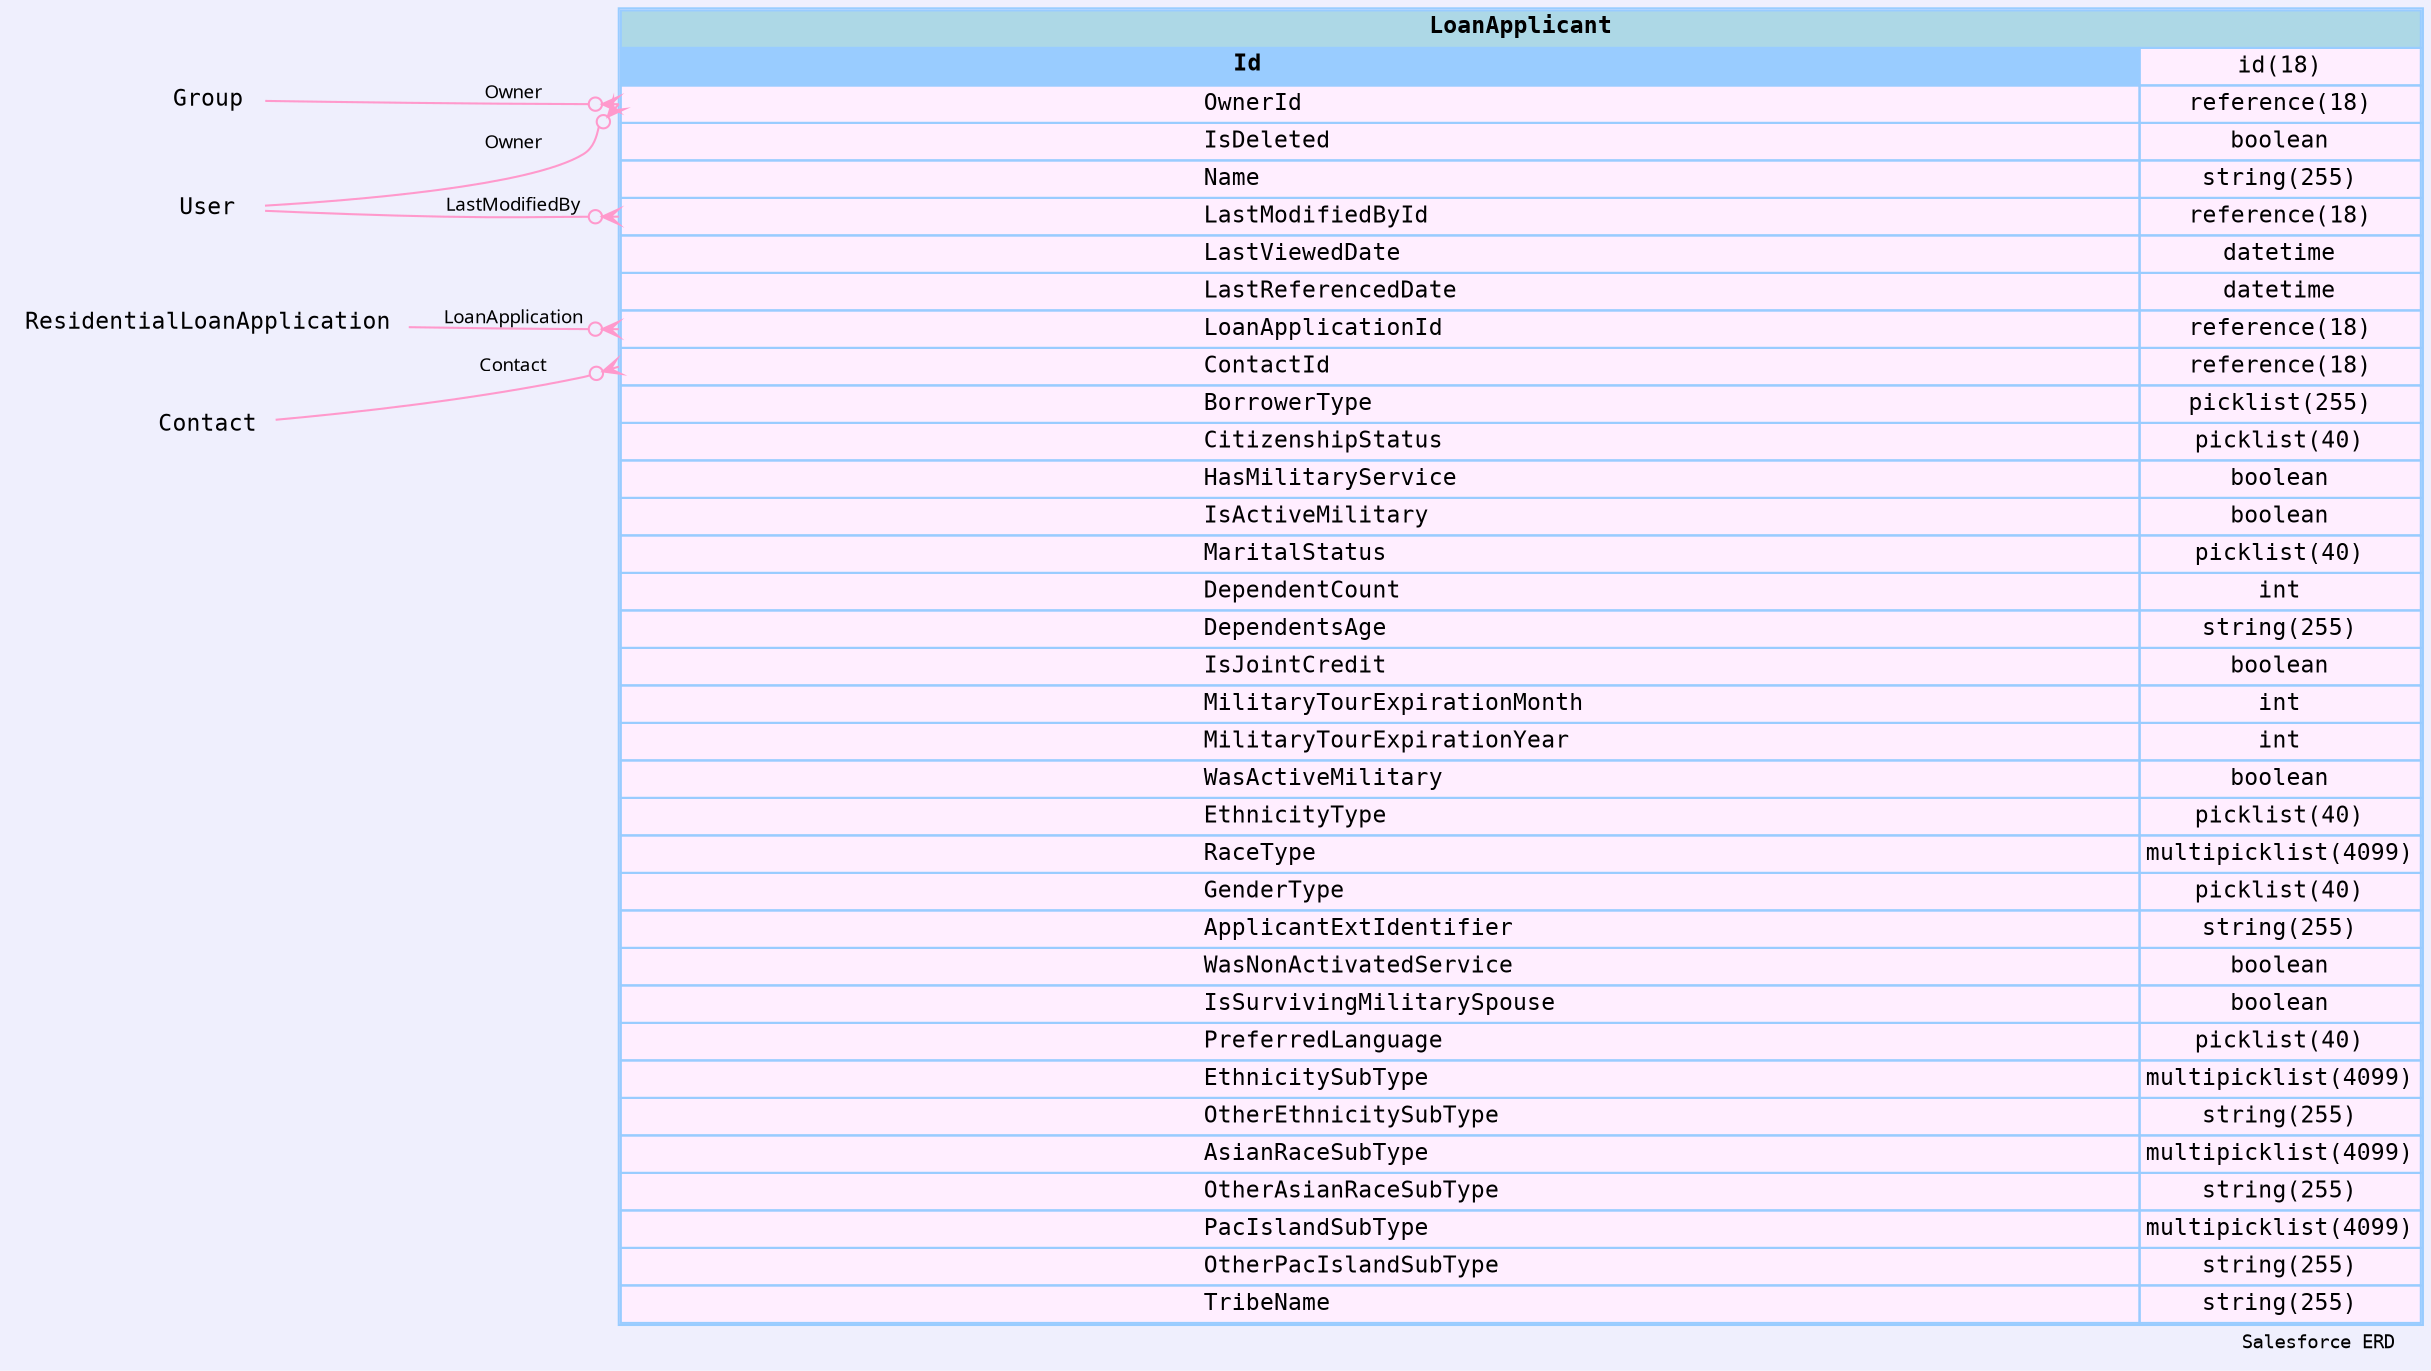 
        digraph "Salesforce+ ERD" {  
            graph [  
              rankdir="RL"  
              bgcolor="#efeffd"  
              label="Salesforce ERD "  
              labeljust="r"  
              nodesep="0.18"  
              ranksep="0.46"        
              fontname="Courier"  
              fontsize="9"  
            ];  
            node [  
              fontname="Courier"  
              fontsize="11"  
              shape="plaintext"  
              color="#99ccff"  
            ];  
            edge [ arrowsize="0.8"   ];
        
            LoanApplicant [shape=none, margin=0, label=<
                <table border="1" cellborder="1" cellspacing="0" bgcolor="#ffeeff" >   
                  <tr><td colspan="3" bgcolor="lightblue"><b>LoanApplicant</b></td></tr>
             <tr>
                                        <td  bgcolor="#99ccff" port="Id" align="left">
                                           <b>Id</b>
                                        </td><td>id(18)</td></tr> <tr>
                                         <td port="OwnerId" align="left">
                                         OwnerId
                                       </td><td>reference(18)</td></tr> <tr>
                                         <td port="IsDeleted" align="left">
                                         IsDeleted
                                       </td><td>boolean</td></tr> <tr>
                                         <td port="Name" align="left">
                                         Name
                                       </td><td>string(255)</td></tr> <tr>
                                         <td port="LastModifiedById" align="left">
                                         LastModifiedById
                                       </td><td>reference(18)</td></tr> <tr>
                                         <td port="LastViewedDate" align="left">
                                         LastViewedDate
                                       </td><td>datetime</td></tr> <tr>
                                         <td port="LastReferencedDate" align="left">
                                         LastReferencedDate
                                       </td><td>datetime</td></tr> <tr>
                                         <td port="LoanApplicationId" align="left">
                                         LoanApplicationId
                                       </td><td>reference(18)</td></tr> <tr>
                                         <td port="ContactId" align="left">
                                         ContactId
                                       </td><td>reference(18)</td></tr> <tr>
                                         <td port="BorrowerType" align="left">
                                         BorrowerType
                                       </td><td>picklist(255)</td></tr> <tr>
                                         <td port="CitizenshipStatus" align="left">
                                         CitizenshipStatus
                                       </td><td>picklist(40)</td></tr> <tr>
                                         <td port="HasMilitaryService" align="left">
                                         HasMilitaryService
                                       </td><td>boolean</td></tr> <tr>
                                         <td port="IsActiveMilitary" align="left">
                                         IsActiveMilitary
                                       </td><td>boolean</td></tr> <tr>
                                         <td port="MaritalStatus" align="left">
                                         MaritalStatus
                                       </td><td>picklist(40)</td></tr> <tr>
                                         <td port="DependentCount" align="left">
                                         DependentCount
                                       </td><td>int</td></tr> <tr>
                                         <td port="DependentsAge" align="left">
                                         DependentsAge
                                       </td><td>string(255)</td></tr> <tr>
                                         <td port="IsJointCredit" align="left">
                                         IsJointCredit
                                       </td><td>boolean</td></tr> <tr>
                                         <td port="MilitaryTourExpirationMonth" align="left">
                                         MilitaryTourExpirationMonth
                                       </td><td>int</td></tr> <tr>
                                         <td port="MilitaryTourExpirationYear" align="left">
                                         MilitaryTourExpirationYear
                                       </td><td>int</td></tr> <tr>
                                         <td port="WasActiveMilitary" align="left">
                                         WasActiveMilitary
                                       </td><td>boolean</td></tr> <tr>
                                         <td port="EthnicityType" align="left">
                                         EthnicityType
                                       </td><td>picklist(40)</td></tr> <tr>
                                         <td port="RaceType" align="left">
                                         RaceType
                                       </td><td>multipicklist(4099)</td></tr> <tr>
                                         <td port="GenderType" align="left">
                                         GenderType
                                       </td><td>picklist(40)</td></tr> <tr>
                                         <td port="ApplicantExtIdentifier" align="left">
                                         ApplicantExtIdentifier
                                       </td><td>string(255)</td></tr> <tr>
                                         <td port="WasNonActivatedService" align="left">
                                         WasNonActivatedService
                                       </td><td>boolean</td></tr> <tr>
                                         <td port="IsSurvivingMilitarySpouse" align="left">
                                         IsSurvivingMilitarySpouse
                                       </td><td>boolean</td></tr> <tr>
                                         <td port="PreferredLanguage" align="left">
                                         PreferredLanguage
                                       </td><td>picklist(40)</td></tr> <tr>
                                         <td port="EthnicitySubType" align="left">
                                         EthnicitySubType
                                       </td><td>multipicklist(4099)</td></tr> <tr>
                                         <td port="OtherEthnicitySubType" align="left">
                                         OtherEthnicitySubType
                                       </td><td>string(255)</td></tr> <tr>
                                         <td port="AsianRaceSubType" align="left">
                                         AsianRaceSubType
                                       </td><td>multipicklist(4099)</td></tr> <tr>
                                         <td port="OtherAsianRaceSubType" align="left">
                                         OtherAsianRaceSubType
                                       </td><td>string(255)</td></tr> <tr>
                                         <td port="PacIslandSubType" align="left">
                                         PacIslandSubType
                                       </td><td>multipicklist(4099)</td></tr> <tr>
                                         <td port="OtherPacIslandSubType" align="left">
                                         OtherPacIslandSubType
                                       </td><td>string(255)</td></tr> <tr>
                                         <td port="TribeName" align="left">
                                         TribeName
                                       </td><td>string(255)</td></tr>            
                </table>
                >
                  URL="#"
                  tooltip=" LoanApplicant "
                ];
            
                            "LoanApplicant" : "OwnerId": w -> 
                                  "Group" : "Id" 
                                           : e 
                                          [arrowhead=none 
                                           dir=back 
                                           arrowtail=crowodot 
                                           color="#ff99cc"
                                           label="Owner"
                                           fontname="Monaco"
                                           fontsize="9"
                                          ];
                      
                            "LoanApplicant" : "OwnerId": w -> 
                                  "User" : "Id" 
                                           : e 
                                          [arrowhead=none 
                                           dir=back 
                                           arrowtail=crowodot 
                                           color="#ff99cc"
                                           label="Owner"
                                           fontname="Monaco"
                                           fontsize="9"
                                          ];
                      
                            "LoanApplicant" : "LastModifiedById": w -> 
                                  "User" : "Id" 
                                           : e 
                                          [arrowhead=none 
                                           dir=back 
                                           arrowtail=crowodot 
                                           color="#ff99cc"
                                           label="LastModifiedBy"
                                           fontname="Monaco"
                                           fontsize="9"
                                          ];
                      
                            "LoanApplicant" : "LoanApplicationId": w -> 
                                  "ResidentialLoanApplication" : "Id" 
                                           : e 
                                          [arrowhead=none 
                                           dir=back 
                                           arrowtail=crowodot 
                                           color="#ff99cc"
                                           label="LoanApplication"
                                           fontname="Monaco"
                                           fontsize="9"
                                          ];
                      
                            "LoanApplicant" : "ContactId": w -> 
                                  "Contact" : "Id" 
                                           : e 
                                          [arrowhead=none 
                                           dir=back 
                                           arrowtail=crowodot 
                                           color="#ff99cc"
                                           label="Contact"
                                           fontname="Monaco"
                                           fontsize="9"
                                          ];
                      }